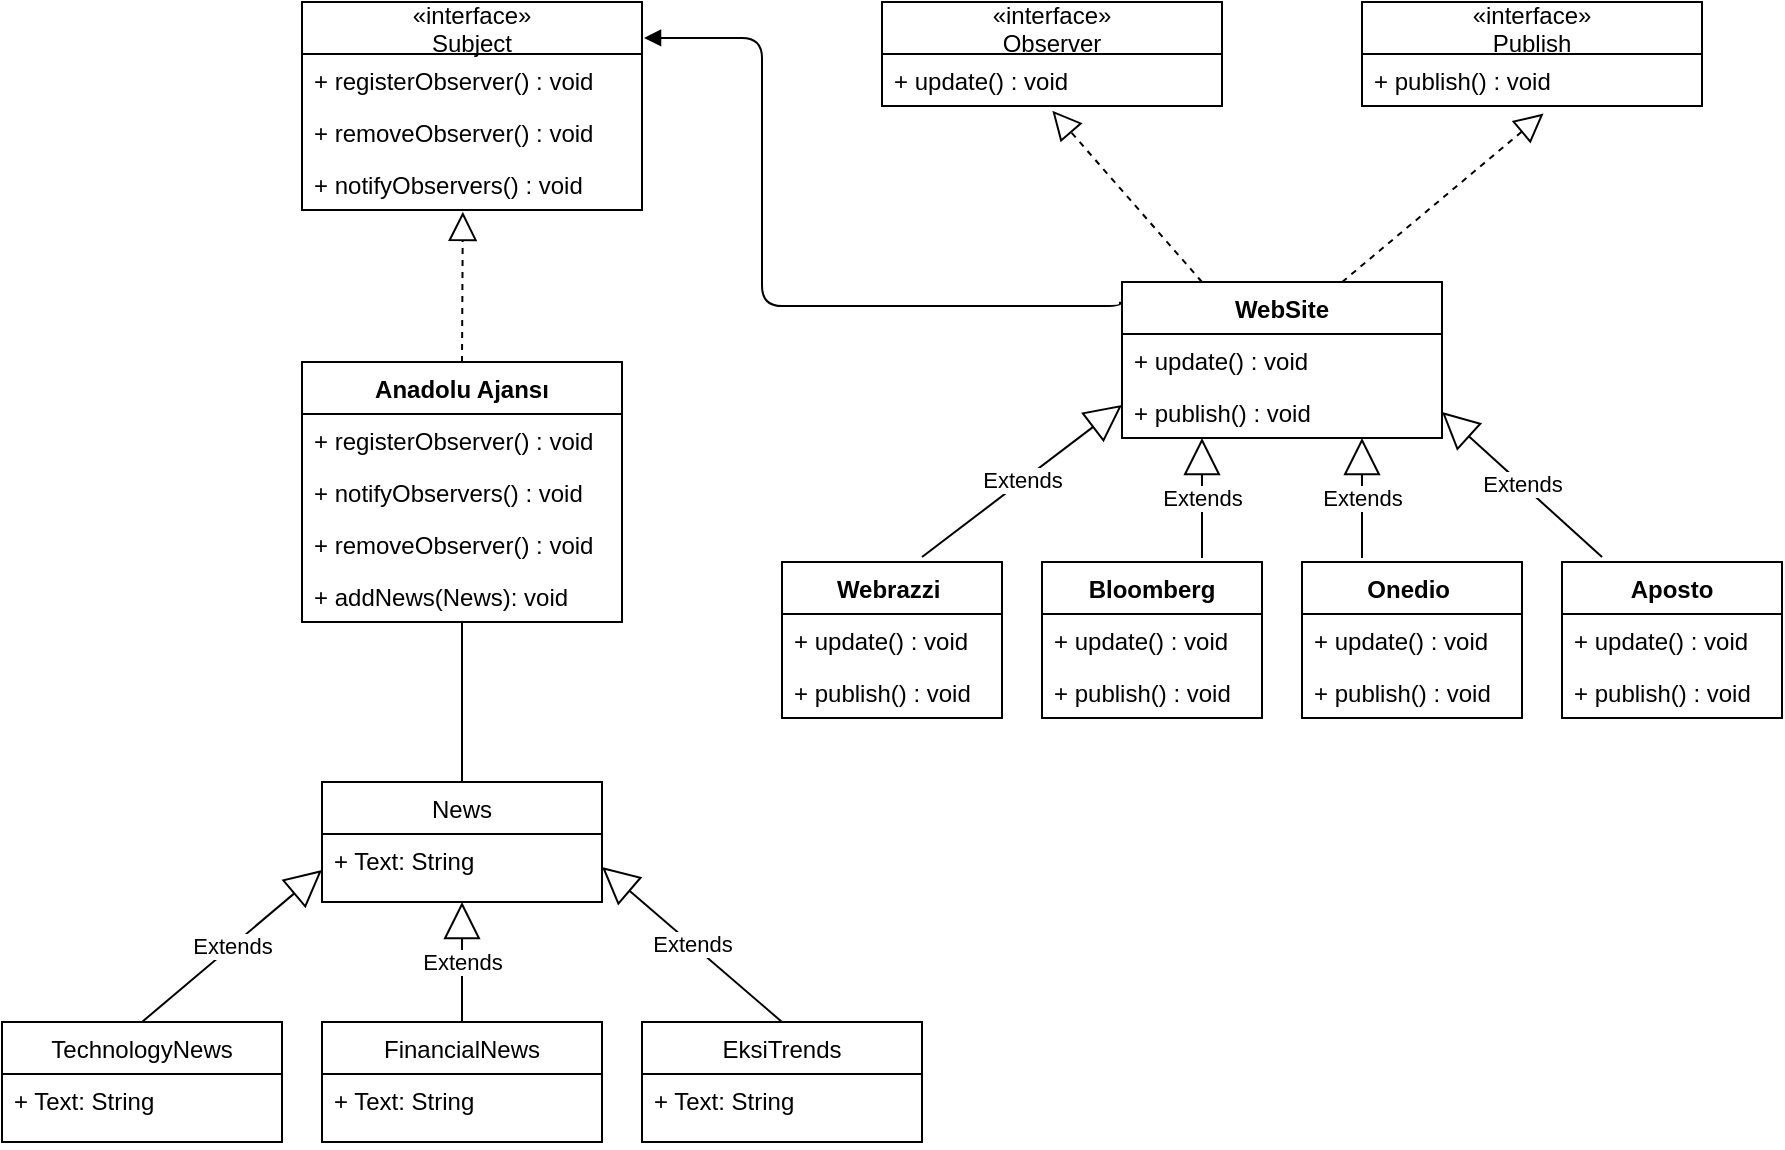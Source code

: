 <mxfile version="14.9.7" type="device"><diagram id="CHNsyggDhrBqg_BCeUgi" name="Page-1"><mxGraphModel dx="1888" dy="1679" grid="1" gridSize="10" guides="1" tooltips="1" connect="1" arrows="1" fold="1" page="1" pageScale="1" pageWidth="850" pageHeight="1100" math="0" shadow="0"><root><mxCell id="0"/><mxCell id="1" parent="0"/><mxCell id="EOdwi_z_QEah0saOdrKK-1" value="News" style="swimlane;fontStyle=0;childLayout=stackLayout;horizontal=1;startSize=26;fillColor=none;horizontalStack=0;resizeParent=1;resizeParentMax=0;resizeLast=0;collapsible=1;marginBottom=0;" vertex="1" parent="1"><mxGeometry x="-600" y="370" width="140" height="60" as="geometry"/></mxCell><mxCell id="EOdwi_z_QEah0saOdrKK-34" value="Extends" style="endArrow=block;endSize=16;endFill=0;html=1;exitX=0.5;exitY=0;exitDx=0;exitDy=0;" edge="1" parent="EOdwi_z_QEah0saOdrKK-1" source="EOdwi_z_QEah0saOdrKK-11"><mxGeometry width="160" relative="1" as="geometry"><mxPoint x="-20" y="42.5" as="sourcePoint"/><mxPoint x="140" y="42.5" as="targetPoint"/></mxGeometry></mxCell><mxCell id="EOdwi_z_QEah0saOdrKK-2" value="+ Text: String" style="text;strokeColor=none;fillColor=none;align=left;verticalAlign=top;spacingLeft=4;spacingRight=4;overflow=hidden;rotatable=0;points=[[0,0.5],[1,0.5]];portConstraint=eastwest;" vertex="1" parent="EOdwi_z_QEah0saOdrKK-1"><mxGeometry y="26" width="140" height="34" as="geometry"/></mxCell><mxCell id="EOdwi_z_QEah0saOdrKK-5" value="TechnologyNews" style="swimlane;fontStyle=0;childLayout=stackLayout;horizontal=1;startSize=26;fillColor=none;horizontalStack=0;resizeParent=1;resizeParentMax=0;resizeLast=0;collapsible=1;marginBottom=0;" vertex="1" parent="1"><mxGeometry x="-760" y="490" width="140" height="60" as="geometry"/></mxCell><mxCell id="EOdwi_z_QEah0saOdrKK-76" value="+ Text: String" style="text;strokeColor=none;fillColor=none;align=left;verticalAlign=top;spacingLeft=4;spacingRight=4;overflow=hidden;rotatable=0;points=[[0,0.5],[1,0.5]];portConstraint=eastwest;" vertex="1" parent="EOdwi_z_QEah0saOdrKK-5"><mxGeometry y="26" width="140" height="34" as="geometry"/></mxCell><mxCell id="EOdwi_z_QEah0saOdrKK-8" value="FinancialNews" style="swimlane;fontStyle=0;childLayout=stackLayout;horizontal=1;startSize=26;fillColor=none;horizontalStack=0;resizeParent=1;resizeParentMax=0;resizeLast=0;collapsible=1;marginBottom=0;" vertex="1" parent="1"><mxGeometry x="-600" y="490" width="140" height="60" as="geometry"/></mxCell><mxCell id="EOdwi_z_QEah0saOdrKK-74" value="+ Text: String" style="text;strokeColor=none;fillColor=none;align=left;verticalAlign=top;spacingLeft=4;spacingRight=4;overflow=hidden;rotatable=0;points=[[0,0.5],[1,0.5]];portConstraint=eastwest;" vertex="1" parent="EOdwi_z_QEah0saOdrKK-8"><mxGeometry y="26" width="140" height="34" as="geometry"/></mxCell><mxCell id="EOdwi_z_QEah0saOdrKK-11" value="EksiTrends" style="swimlane;fontStyle=0;childLayout=stackLayout;horizontal=1;startSize=26;fillColor=none;horizontalStack=0;resizeParent=1;resizeParentMax=0;resizeLast=0;collapsible=1;marginBottom=0;" vertex="1" parent="1"><mxGeometry x="-440" y="490" width="140" height="60" as="geometry"/></mxCell><mxCell id="EOdwi_z_QEah0saOdrKK-75" value="+ Text: String" style="text;strokeColor=none;fillColor=none;align=left;verticalAlign=top;spacingLeft=4;spacingRight=4;overflow=hidden;rotatable=0;points=[[0,0.5],[1,0.5]];portConstraint=eastwest;" vertex="1" parent="EOdwi_z_QEah0saOdrKK-11"><mxGeometry y="26" width="140" height="34" as="geometry"/></mxCell><mxCell id="EOdwi_z_QEah0saOdrKK-15" value="«interface»&#10;Subject" style="swimlane;fontStyle=0;childLayout=stackLayout;horizontal=1;startSize=26;fillColor=none;horizontalStack=0;resizeParent=1;resizeParentMax=0;resizeLast=0;collapsible=1;marginBottom=0;" vertex="1" parent="1"><mxGeometry x="-610" y="-20" width="170" height="104" as="geometry"/></mxCell><mxCell id="EOdwi_z_QEah0saOdrKK-16" value="+ registerObserver() : void" style="text;strokeColor=none;fillColor=none;align=left;verticalAlign=top;spacingLeft=4;spacingRight=4;overflow=hidden;rotatable=0;points=[[0,0.5],[1,0.5]];portConstraint=eastwest;" vertex="1" parent="EOdwi_z_QEah0saOdrKK-15"><mxGeometry y="26" width="170" height="26" as="geometry"/></mxCell><mxCell id="EOdwi_z_QEah0saOdrKK-17" value="+ removeObserver() : void" style="text;strokeColor=none;fillColor=none;align=left;verticalAlign=top;spacingLeft=4;spacingRight=4;overflow=hidden;rotatable=0;points=[[0,0.5],[1,0.5]];portConstraint=eastwest;" vertex="1" parent="EOdwi_z_QEah0saOdrKK-15"><mxGeometry y="52" width="170" height="26" as="geometry"/></mxCell><mxCell id="EOdwi_z_QEah0saOdrKK-18" value="+ notifyObservers() : void" style="text;strokeColor=none;fillColor=none;align=left;verticalAlign=top;spacingLeft=4;spacingRight=4;overflow=hidden;rotatable=0;points=[[0,0.5],[1,0.5]];portConstraint=eastwest;" vertex="1" parent="EOdwi_z_QEah0saOdrKK-15"><mxGeometry y="78" width="170" height="26" as="geometry"/></mxCell><mxCell id="EOdwi_z_QEah0saOdrKK-23" value="«interface»&#10;Observer" style="swimlane;fontStyle=0;childLayout=stackLayout;horizontal=1;startSize=26;fillColor=none;horizontalStack=0;resizeParent=1;resizeParentMax=0;resizeLast=0;collapsible=1;marginBottom=0;" vertex="1" parent="1"><mxGeometry x="-320" y="-20" width="170" height="52" as="geometry"/></mxCell><mxCell id="EOdwi_z_QEah0saOdrKK-24" value="+ update() : void" style="text;strokeColor=none;fillColor=none;align=left;verticalAlign=top;spacingLeft=4;spacingRight=4;overflow=hidden;rotatable=0;points=[[0,0.5],[1,0.5]];portConstraint=eastwest;" vertex="1" parent="EOdwi_z_QEah0saOdrKK-23"><mxGeometry y="26" width="170" height="26" as="geometry"/></mxCell><mxCell id="EOdwi_z_QEah0saOdrKK-27" value="Anadolu Ajansı" style="swimlane;fontStyle=1;align=center;verticalAlign=top;childLayout=stackLayout;horizontal=1;startSize=26;horizontalStack=0;resizeParent=1;resizeParentMax=0;resizeLast=0;collapsible=1;marginBottom=0;" vertex="1" parent="1"><mxGeometry x="-610" y="160" width="160" height="130" as="geometry"/></mxCell><mxCell id="EOdwi_z_QEah0saOdrKK-31" value="+ registerObserver() : void" style="text;strokeColor=none;fillColor=none;align=left;verticalAlign=top;spacingLeft=4;spacingRight=4;overflow=hidden;rotatable=0;points=[[0,0.5],[1,0.5]];portConstraint=eastwest;" vertex="1" parent="EOdwi_z_QEah0saOdrKK-27"><mxGeometry y="26" width="160" height="26" as="geometry"/></mxCell><mxCell id="EOdwi_z_QEah0saOdrKK-33" value="+ notifyObservers() : void" style="text;strokeColor=none;fillColor=none;align=left;verticalAlign=top;spacingLeft=4;spacingRight=4;overflow=hidden;rotatable=0;points=[[0,0.5],[1,0.5]];portConstraint=eastwest;" vertex="1" parent="EOdwi_z_QEah0saOdrKK-27"><mxGeometry y="52" width="160" height="26" as="geometry"/></mxCell><mxCell id="EOdwi_z_QEah0saOdrKK-32" value="+ removeObserver() : void" style="text;strokeColor=none;fillColor=none;align=left;verticalAlign=top;spacingLeft=4;spacingRight=4;overflow=hidden;rotatable=0;points=[[0,0.5],[1,0.5]];portConstraint=eastwest;" vertex="1" parent="EOdwi_z_QEah0saOdrKK-27"><mxGeometry y="78" width="160" height="26" as="geometry"/></mxCell><mxCell id="EOdwi_z_QEah0saOdrKK-30" value="+ addNews(News): void" style="text;strokeColor=none;fillColor=none;align=left;verticalAlign=top;spacingLeft=4;spacingRight=4;overflow=hidden;rotatable=0;points=[[0,0.5],[1,0.5]];portConstraint=eastwest;" vertex="1" parent="EOdwi_z_QEah0saOdrKK-27"><mxGeometry y="104" width="160" height="26" as="geometry"/></mxCell><mxCell id="EOdwi_z_QEah0saOdrKK-35" value="Extends" style="endArrow=block;endSize=16;endFill=0;html=1;exitX=0.5;exitY=0;exitDx=0;exitDy=0;" edge="1" parent="1" source="EOdwi_z_QEah0saOdrKK-8"><mxGeometry width="160" relative="1" as="geometry"><mxPoint x="-690" y="430" as="sourcePoint"/><mxPoint x="-530" y="430" as="targetPoint"/></mxGeometry></mxCell><mxCell id="EOdwi_z_QEah0saOdrKK-36" value="Extends" style="endArrow=block;endSize=16;endFill=0;html=1;exitX=0.5;exitY=0;exitDx=0;exitDy=0;" edge="1" parent="1" source="EOdwi_z_QEah0saOdrKK-5"><mxGeometry width="160" relative="1" as="geometry"><mxPoint x="-760" y="414" as="sourcePoint"/><mxPoint x="-600" y="414" as="targetPoint"/></mxGeometry></mxCell><mxCell id="EOdwi_z_QEah0saOdrKK-40" value="" style="endArrow=block;dashed=1;endFill=0;endSize=12;html=1;exitX=0.5;exitY=0;exitDx=0;exitDy=0;entryX=0.473;entryY=1.035;entryDx=0;entryDy=0;entryPerimeter=0;" edge="1" parent="1" source="EOdwi_z_QEah0saOdrKK-27" target="EOdwi_z_QEah0saOdrKK-18"><mxGeometry width="160" relative="1" as="geometry"><mxPoint x="-230" y="210" as="sourcePoint"/><mxPoint x="-530" y="89" as="targetPoint"/></mxGeometry></mxCell><mxCell id="EOdwi_z_QEah0saOdrKK-41" value="«interface»&#10;Publish" style="swimlane;fontStyle=0;childLayout=stackLayout;horizontal=1;startSize=26;fillColor=none;horizontalStack=0;resizeParent=1;resizeParentMax=0;resizeLast=0;collapsible=1;marginBottom=0;" vertex="1" parent="1"><mxGeometry x="-80" y="-20" width="170" height="52" as="geometry"/></mxCell><mxCell id="EOdwi_z_QEah0saOdrKK-42" value="+ publish() : void" style="text;strokeColor=none;fillColor=none;align=left;verticalAlign=top;spacingLeft=4;spacingRight=4;overflow=hidden;rotatable=0;points=[[0,0.5],[1,0.5]];portConstraint=eastwest;" vertex="1" parent="EOdwi_z_QEah0saOdrKK-41"><mxGeometry y="26" width="170" height="26" as="geometry"/></mxCell><mxCell id="EOdwi_z_QEah0saOdrKK-43" value="WebSite" style="swimlane;fontStyle=1;align=center;verticalAlign=top;childLayout=stackLayout;horizontal=1;startSize=26;horizontalStack=0;resizeParent=1;resizeParentMax=0;resizeLast=0;collapsible=1;marginBottom=0;" vertex="1" parent="1"><mxGeometry x="-200" y="120" width="160" height="78" as="geometry"/></mxCell><mxCell id="EOdwi_z_QEah0saOdrKK-44" value="+ update() : void" style="text;strokeColor=none;fillColor=none;align=left;verticalAlign=top;spacingLeft=4;spacingRight=4;overflow=hidden;rotatable=0;points=[[0,0.5],[1,0.5]];portConstraint=eastwest;" vertex="1" parent="EOdwi_z_QEah0saOdrKK-43"><mxGeometry y="26" width="160" height="26" as="geometry"/></mxCell><mxCell id="EOdwi_z_QEah0saOdrKK-45" value="+ publish() : void" style="text;strokeColor=none;fillColor=none;align=left;verticalAlign=top;spacingLeft=4;spacingRight=4;overflow=hidden;rotatable=0;points=[[0,0.5],[1,0.5]];portConstraint=eastwest;" vertex="1" parent="EOdwi_z_QEah0saOdrKK-43"><mxGeometry y="52" width="160" height="26" as="geometry"/></mxCell><mxCell id="EOdwi_z_QEah0saOdrKK-50" value="" style="endArrow=block;endFill=1;html=1;edgeStyle=orthogonalEdgeStyle;align=left;verticalAlign=top;entryX=1.006;entryY=0.173;entryDx=0;entryDy=0;entryPerimeter=0;exitX=-0.006;exitY=0.127;exitDx=0;exitDy=0;exitPerimeter=0;" edge="1" parent="1" source="EOdwi_z_QEah0saOdrKK-43" target="EOdwi_z_QEah0saOdrKK-15"><mxGeometry x="-1" relative="1" as="geometry"><mxPoint x="-220" y="132" as="sourcePoint"/><mxPoint x="-170" y="160" as="targetPoint"/><Array as="points"><mxPoint x="-201" y="132"/><mxPoint x="-380" y="132"/><mxPoint x="-380" y="-2"/></Array></mxGeometry></mxCell><mxCell id="EOdwi_z_QEah0saOdrKK-52" value="" style="endArrow=block;dashed=1;endFill=0;endSize=12;html=1;entryX=0.501;entryY=1.091;entryDx=0;entryDy=0;entryPerimeter=0;exitX=0.25;exitY=0;exitDx=0;exitDy=0;" edge="1" parent="1" source="EOdwi_z_QEah0saOdrKK-43" target="EOdwi_z_QEah0saOdrKK-24"><mxGeometry width="160" relative="1" as="geometry"><mxPoint x="-280" y="140" as="sourcePoint"/><mxPoint x="-120" y="140" as="targetPoint"/></mxGeometry></mxCell><mxCell id="EOdwi_z_QEah0saOdrKK-53" value="" style="endArrow=block;dashed=1;endFill=0;endSize=12;html=1;entryX=0.534;entryY=1.144;entryDx=0;entryDy=0;entryPerimeter=0;exitX=0.688;exitY=0;exitDx=0;exitDy=0;exitPerimeter=0;" edge="1" parent="1" source="EOdwi_z_QEah0saOdrKK-43" target="EOdwi_z_QEah0saOdrKK-42"><mxGeometry width="160" relative="1" as="geometry"><mxPoint x="-280" y="140" as="sourcePoint"/><mxPoint x="-120" y="140" as="targetPoint"/></mxGeometry></mxCell><mxCell id="EOdwi_z_QEah0saOdrKK-56" value="" style="endArrow=none;html=1;edgeStyle=orthogonalEdgeStyle;exitX=0.5;exitY=0;exitDx=0;exitDy=0;" edge="1" parent="1" source="EOdwi_z_QEah0saOdrKK-1"><mxGeometry relative="1" as="geometry"><mxPoint x="-550" y="360" as="sourcePoint"/><mxPoint x="-530" y="290" as="targetPoint"/></mxGeometry></mxCell><mxCell id="EOdwi_z_QEah0saOdrKK-67" value="Extends" style="endArrow=block;endSize=16;endFill=0;html=1;exitX=0.5;exitY=0;exitDx=0;exitDy=0;entryX=1;entryY=0.5;entryDx=0;entryDy=0;" edge="1" parent="1" target="EOdwi_z_QEah0saOdrKK-45"><mxGeometry width="160" relative="1" as="geometry"><mxPoint x="40" y="257.5" as="sourcePoint"/><mxPoint x="-50" y="180" as="targetPoint"/></mxGeometry></mxCell><mxCell id="EOdwi_z_QEah0saOdrKK-72" value="Extends" style="endArrow=block;endSize=16;endFill=0;html=1;exitX=0.5;exitY=0;exitDx=0;exitDy=0;" edge="1" parent="1"><mxGeometry width="160" relative="1" as="geometry"><mxPoint x="-160" y="258" as="sourcePoint"/><mxPoint x="-160" y="198" as="targetPoint"/></mxGeometry></mxCell><mxCell id="EOdwi_z_QEah0saOdrKK-73" value="Extends" style="endArrow=block;endSize=16;endFill=0;html=1;exitX=0.5;exitY=0;exitDx=0;exitDy=0;entryX=0;entryY=0.365;entryDx=0;entryDy=0;entryPerimeter=0;" edge="1" parent="1" target="EOdwi_z_QEah0saOdrKK-45"><mxGeometry width="160" relative="1" as="geometry"><mxPoint x="-300" y="257.5" as="sourcePoint"/><mxPoint x="-190" y="181.5" as="targetPoint"/></mxGeometry></mxCell><mxCell id="EOdwi_z_QEah0saOdrKK-77" value="Webrazzi " style="swimlane;fontStyle=1;align=center;verticalAlign=top;childLayout=stackLayout;horizontal=1;startSize=26;horizontalStack=0;resizeParent=1;resizeParentMax=0;resizeLast=0;collapsible=1;marginBottom=0;" vertex="1" parent="1"><mxGeometry x="-370" y="260" width="110" height="78" as="geometry"/></mxCell><mxCell id="EOdwi_z_QEah0saOdrKK-78" value="+ update() : void" style="text;strokeColor=none;fillColor=none;align=left;verticalAlign=top;spacingLeft=4;spacingRight=4;overflow=hidden;rotatable=0;points=[[0,0.5],[1,0.5]];portConstraint=eastwest;" vertex="1" parent="EOdwi_z_QEah0saOdrKK-77"><mxGeometry y="26" width="110" height="26" as="geometry"/></mxCell><mxCell id="EOdwi_z_QEah0saOdrKK-79" value="+ publish() : void" style="text;strokeColor=none;fillColor=none;align=left;verticalAlign=top;spacingLeft=4;spacingRight=4;overflow=hidden;rotatable=0;points=[[0,0.5],[1,0.5]];portConstraint=eastwest;" vertex="1" parent="EOdwi_z_QEah0saOdrKK-77"><mxGeometry y="52" width="110" height="26" as="geometry"/></mxCell><mxCell id="EOdwi_z_QEah0saOdrKK-80" value="Bloomberg" style="swimlane;fontStyle=1;align=center;verticalAlign=top;childLayout=stackLayout;horizontal=1;startSize=26;horizontalStack=0;resizeParent=1;resizeParentMax=0;resizeLast=0;collapsible=1;marginBottom=0;" vertex="1" parent="1"><mxGeometry x="-240" y="260" width="110" height="78" as="geometry"/></mxCell><mxCell id="EOdwi_z_QEah0saOdrKK-81" value="+ update() : void" style="text;strokeColor=none;fillColor=none;align=left;verticalAlign=top;spacingLeft=4;spacingRight=4;overflow=hidden;rotatable=0;points=[[0,0.5],[1,0.5]];portConstraint=eastwest;" vertex="1" parent="EOdwi_z_QEah0saOdrKK-80"><mxGeometry y="26" width="110" height="26" as="geometry"/></mxCell><mxCell id="EOdwi_z_QEah0saOdrKK-82" value="+ publish() : void" style="text;strokeColor=none;fillColor=none;align=left;verticalAlign=top;spacingLeft=4;spacingRight=4;overflow=hidden;rotatable=0;points=[[0,0.5],[1,0.5]];portConstraint=eastwest;" vertex="1" parent="EOdwi_z_QEah0saOdrKK-80"><mxGeometry y="52" width="110" height="26" as="geometry"/></mxCell><mxCell id="EOdwi_z_QEah0saOdrKK-83" value="Onedio " style="swimlane;fontStyle=1;align=center;verticalAlign=top;childLayout=stackLayout;horizontal=1;startSize=26;horizontalStack=0;resizeParent=1;resizeParentMax=0;resizeLast=0;collapsible=1;marginBottom=0;" vertex="1" parent="1"><mxGeometry x="-110" y="260" width="110" height="78" as="geometry"/></mxCell><mxCell id="EOdwi_z_QEah0saOdrKK-84" value="+ update() : void" style="text;strokeColor=none;fillColor=none;align=left;verticalAlign=top;spacingLeft=4;spacingRight=4;overflow=hidden;rotatable=0;points=[[0,0.5],[1,0.5]];portConstraint=eastwest;" vertex="1" parent="EOdwi_z_QEah0saOdrKK-83"><mxGeometry y="26" width="110" height="26" as="geometry"/></mxCell><mxCell id="EOdwi_z_QEah0saOdrKK-85" value="+ publish() : void" style="text;strokeColor=none;fillColor=none;align=left;verticalAlign=top;spacingLeft=4;spacingRight=4;overflow=hidden;rotatable=0;points=[[0,0.5],[1,0.5]];portConstraint=eastwest;" vertex="1" parent="EOdwi_z_QEah0saOdrKK-83"><mxGeometry y="52" width="110" height="26" as="geometry"/></mxCell><mxCell id="EOdwi_z_QEah0saOdrKK-87" value="Aposto" style="swimlane;fontStyle=1;align=center;verticalAlign=top;childLayout=stackLayout;horizontal=1;startSize=26;horizontalStack=0;resizeParent=1;resizeParentMax=0;resizeLast=0;collapsible=1;marginBottom=0;" vertex="1" parent="1"><mxGeometry x="20" y="260" width="110" height="78" as="geometry"/></mxCell><mxCell id="EOdwi_z_QEah0saOdrKK-88" value="+ update() : void" style="text;strokeColor=none;fillColor=none;align=left;verticalAlign=top;spacingLeft=4;spacingRight=4;overflow=hidden;rotatable=0;points=[[0,0.5],[1,0.5]];portConstraint=eastwest;" vertex="1" parent="EOdwi_z_QEah0saOdrKK-87"><mxGeometry y="26" width="110" height="26" as="geometry"/></mxCell><mxCell id="EOdwi_z_QEah0saOdrKK-89" value="+ publish() : void" style="text;strokeColor=none;fillColor=none;align=left;verticalAlign=top;spacingLeft=4;spacingRight=4;overflow=hidden;rotatable=0;points=[[0,0.5],[1,0.5]];portConstraint=eastwest;" vertex="1" parent="EOdwi_z_QEah0saOdrKK-87"><mxGeometry y="52" width="110" height="26" as="geometry"/></mxCell><mxCell id="EOdwi_z_QEah0saOdrKK-90" value="Extends" style="endArrow=block;endSize=16;endFill=0;html=1;exitX=0.5;exitY=0;exitDx=0;exitDy=0;" edge="1" parent="1"><mxGeometry width="160" relative="1" as="geometry"><mxPoint x="-80" y="258" as="sourcePoint"/><mxPoint x="-80" y="198" as="targetPoint"/></mxGeometry></mxCell></root></mxGraphModel></diagram></mxfile>